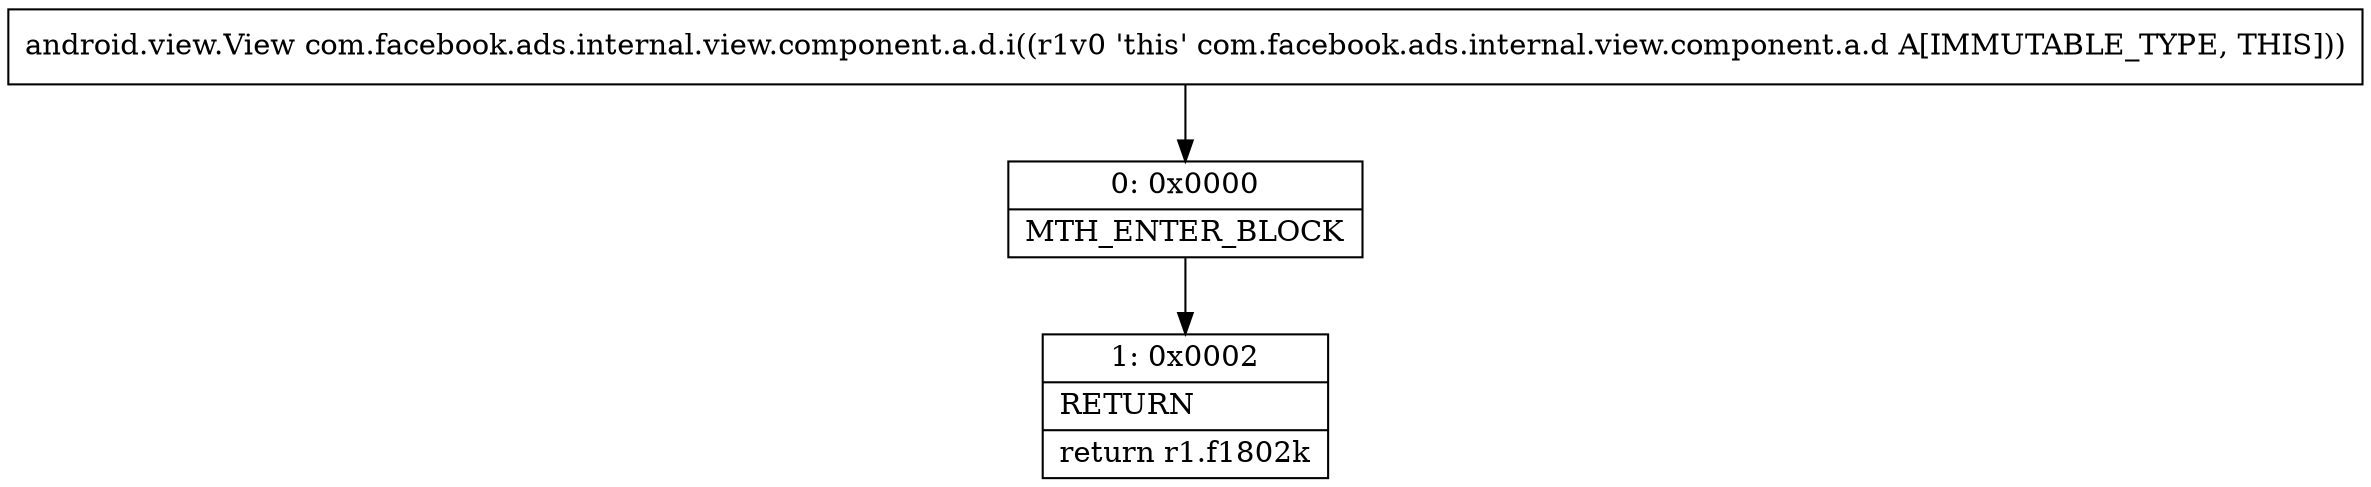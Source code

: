 digraph "CFG forcom.facebook.ads.internal.view.component.a.d.i()Landroid\/view\/View;" {
Node_0 [shape=record,label="{0\:\ 0x0000|MTH_ENTER_BLOCK\l}"];
Node_1 [shape=record,label="{1\:\ 0x0002|RETURN\l|return r1.f1802k\l}"];
MethodNode[shape=record,label="{android.view.View com.facebook.ads.internal.view.component.a.d.i((r1v0 'this' com.facebook.ads.internal.view.component.a.d A[IMMUTABLE_TYPE, THIS])) }"];
MethodNode -> Node_0;
Node_0 -> Node_1;
}

